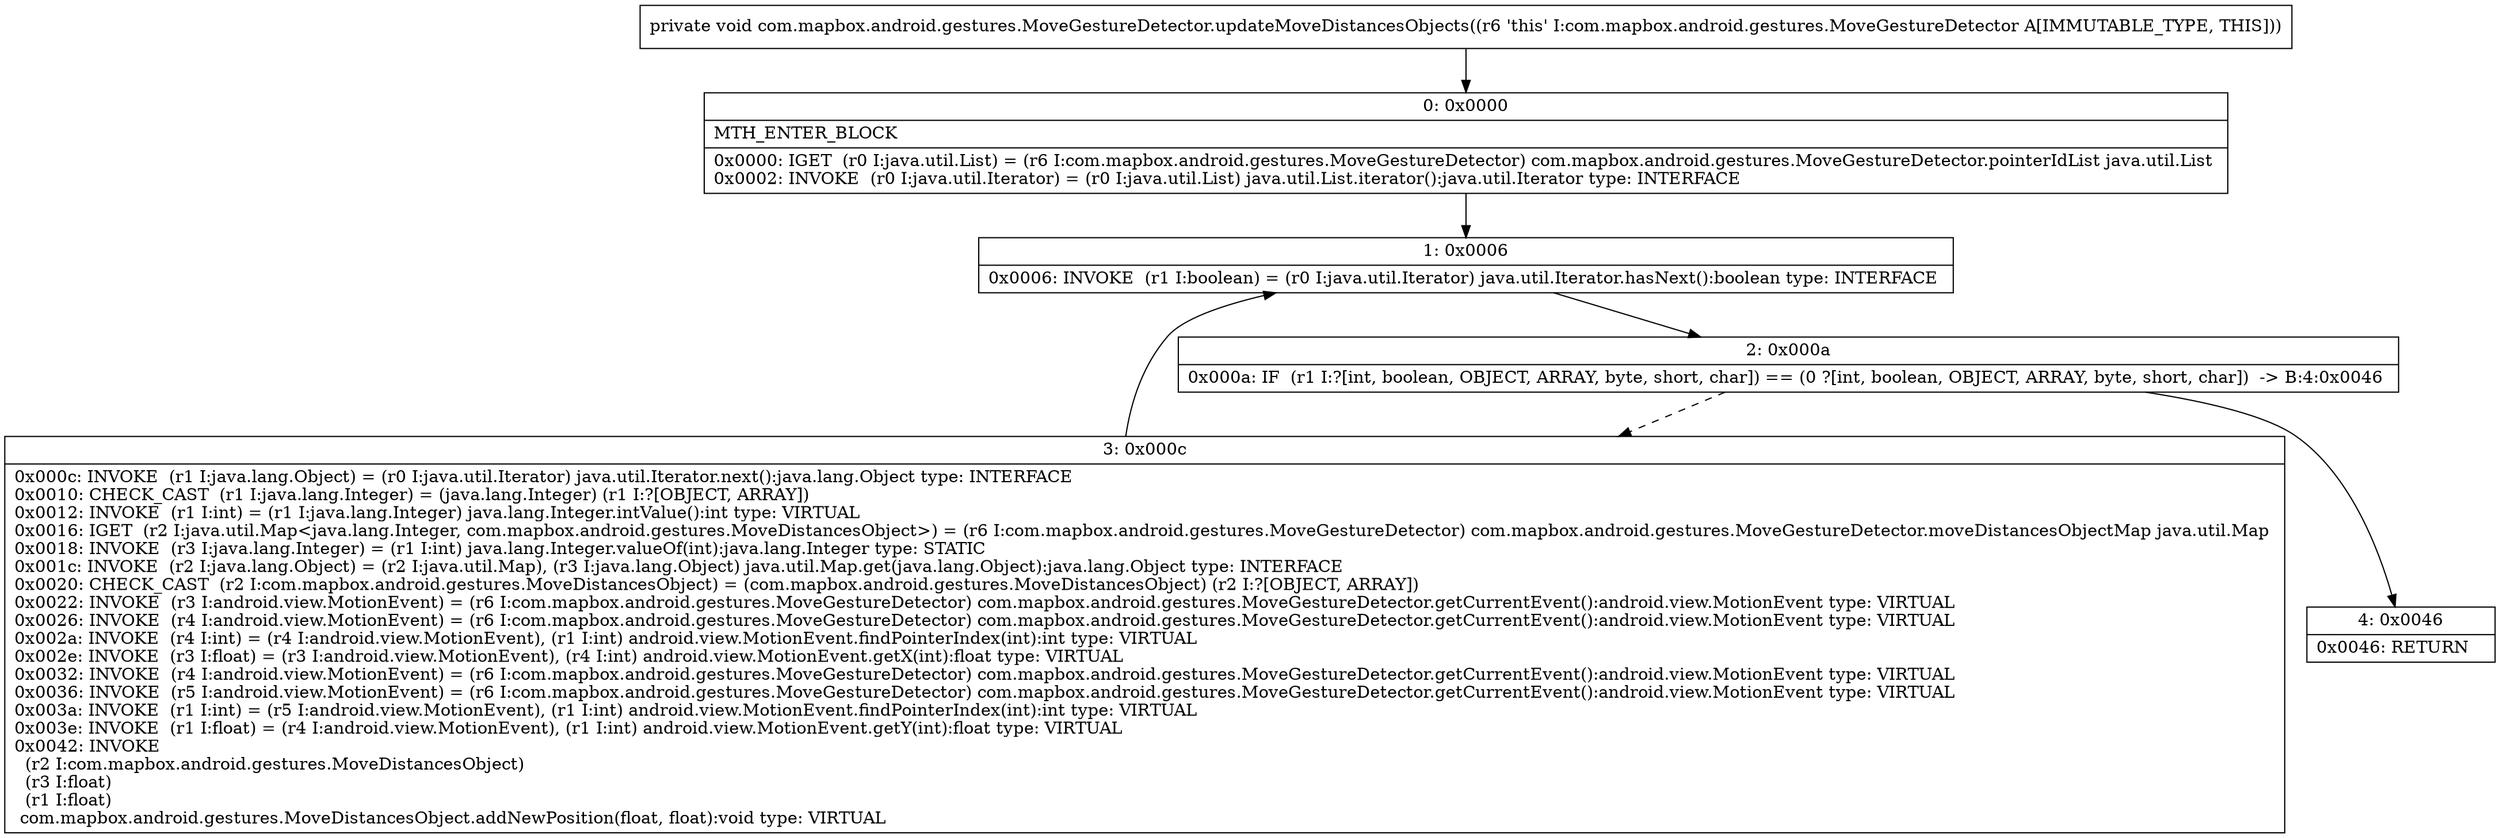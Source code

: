 digraph "CFG forcom.mapbox.android.gestures.MoveGestureDetector.updateMoveDistancesObjects()V" {
Node_0 [shape=record,label="{0\:\ 0x0000|MTH_ENTER_BLOCK\l|0x0000: IGET  (r0 I:java.util.List) = (r6 I:com.mapbox.android.gestures.MoveGestureDetector) com.mapbox.android.gestures.MoveGestureDetector.pointerIdList java.util.List \l0x0002: INVOKE  (r0 I:java.util.Iterator) = (r0 I:java.util.List) java.util.List.iterator():java.util.Iterator type: INTERFACE \l}"];
Node_1 [shape=record,label="{1\:\ 0x0006|0x0006: INVOKE  (r1 I:boolean) = (r0 I:java.util.Iterator) java.util.Iterator.hasNext():boolean type: INTERFACE \l}"];
Node_2 [shape=record,label="{2\:\ 0x000a|0x000a: IF  (r1 I:?[int, boolean, OBJECT, ARRAY, byte, short, char]) == (0 ?[int, boolean, OBJECT, ARRAY, byte, short, char])  \-\> B:4:0x0046 \l}"];
Node_3 [shape=record,label="{3\:\ 0x000c|0x000c: INVOKE  (r1 I:java.lang.Object) = (r0 I:java.util.Iterator) java.util.Iterator.next():java.lang.Object type: INTERFACE \l0x0010: CHECK_CAST  (r1 I:java.lang.Integer) = (java.lang.Integer) (r1 I:?[OBJECT, ARRAY]) \l0x0012: INVOKE  (r1 I:int) = (r1 I:java.lang.Integer) java.lang.Integer.intValue():int type: VIRTUAL \l0x0016: IGET  (r2 I:java.util.Map\<java.lang.Integer, com.mapbox.android.gestures.MoveDistancesObject\>) = (r6 I:com.mapbox.android.gestures.MoveGestureDetector) com.mapbox.android.gestures.MoveGestureDetector.moveDistancesObjectMap java.util.Map \l0x0018: INVOKE  (r3 I:java.lang.Integer) = (r1 I:int) java.lang.Integer.valueOf(int):java.lang.Integer type: STATIC \l0x001c: INVOKE  (r2 I:java.lang.Object) = (r2 I:java.util.Map), (r3 I:java.lang.Object) java.util.Map.get(java.lang.Object):java.lang.Object type: INTERFACE \l0x0020: CHECK_CAST  (r2 I:com.mapbox.android.gestures.MoveDistancesObject) = (com.mapbox.android.gestures.MoveDistancesObject) (r2 I:?[OBJECT, ARRAY]) \l0x0022: INVOKE  (r3 I:android.view.MotionEvent) = (r6 I:com.mapbox.android.gestures.MoveGestureDetector) com.mapbox.android.gestures.MoveGestureDetector.getCurrentEvent():android.view.MotionEvent type: VIRTUAL \l0x0026: INVOKE  (r4 I:android.view.MotionEvent) = (r6 I:com.mapbox.android.gestures.MoveGestureDetector) com.mapbox.android.gestures.MoveGestureDetector.getCurrentEvent():android.view.MotionEvent type: VIRTUAL \l0x002a: INVOKE  (r4 I:int) = (r4 I:android.view.MotionEvent), (r1 I:int) android.view.MotionEvent.findPointerIndex(int):int type: VIRTUAL \l0x002e: INVOKE  (r3 I:float) = (r3 I:android.view.MotionEvent), (r4 I:int) android.view.MotionEvent.getX(int):float type: VIRTUAL \l0x0032: INVOKE  (r4 I:android.view.MotionEvent) = (r6 I:com.mapbox.android.gestures.MoveGestureDetector) com.mapbox.android.gestures.MoveGestureDetector.getCurrentEvent():android.view.MotionEvent type: VIRTUAL \l0x0036: INVOKE  (r5 I:android.view.MotionEvent) = (r6 I:com.mapbox.android.gestures.MoveGestureDetector) com.mapbox.android.gestures.MoveGestureDetector.getCurrentEvent():android.view.MotionEvent type: VIRTUAL \l0x003a: INVOKE  (r1 I:int) = (r5 I:android.view.MotionEvent), (r1 I:int) android.view.MotionEvent.findPointerIndex(int):int type: VIRTUAL \l0x003e: INVOKE  (r1 I:float) = (r4 I:android.view.MotionEvent), (r1 I:int) android.view.MotionEvent.getY(int):float type: VIRTUAL \l0x0042: INVOKE  \l  (r2 I:com.mapbox.android.gestures.MoveDistancesObject)\l  (r3 I:float)\l  (r1 I:float)\l com.mapbox.android.gestures.MoveDistancesObject.addNewPosition(float, float):void type: VIRTUAL \l}"];
Node_4 [shape=record,label="{4\:\ 0x0046|0x0046: RETURN   \l}"];
MethodNode[shape=record,label="{private void com.mapbox.android.gestures.MoveGestureDetector.updateMoveDistancesObjects((r6 'this' I:com.mapbox.android.gestures.MoveGestureDetector A[IMMUTABLE_TYPE, THIS])) }"];
MethodNode -> Node_0;
Node_0 -> Node_1;
Node_1 -> Node_2;
Node_2 -> Node_3[style=dashed];
Node_2 -> Node_4;
Node_3 -> Node_1;
}

